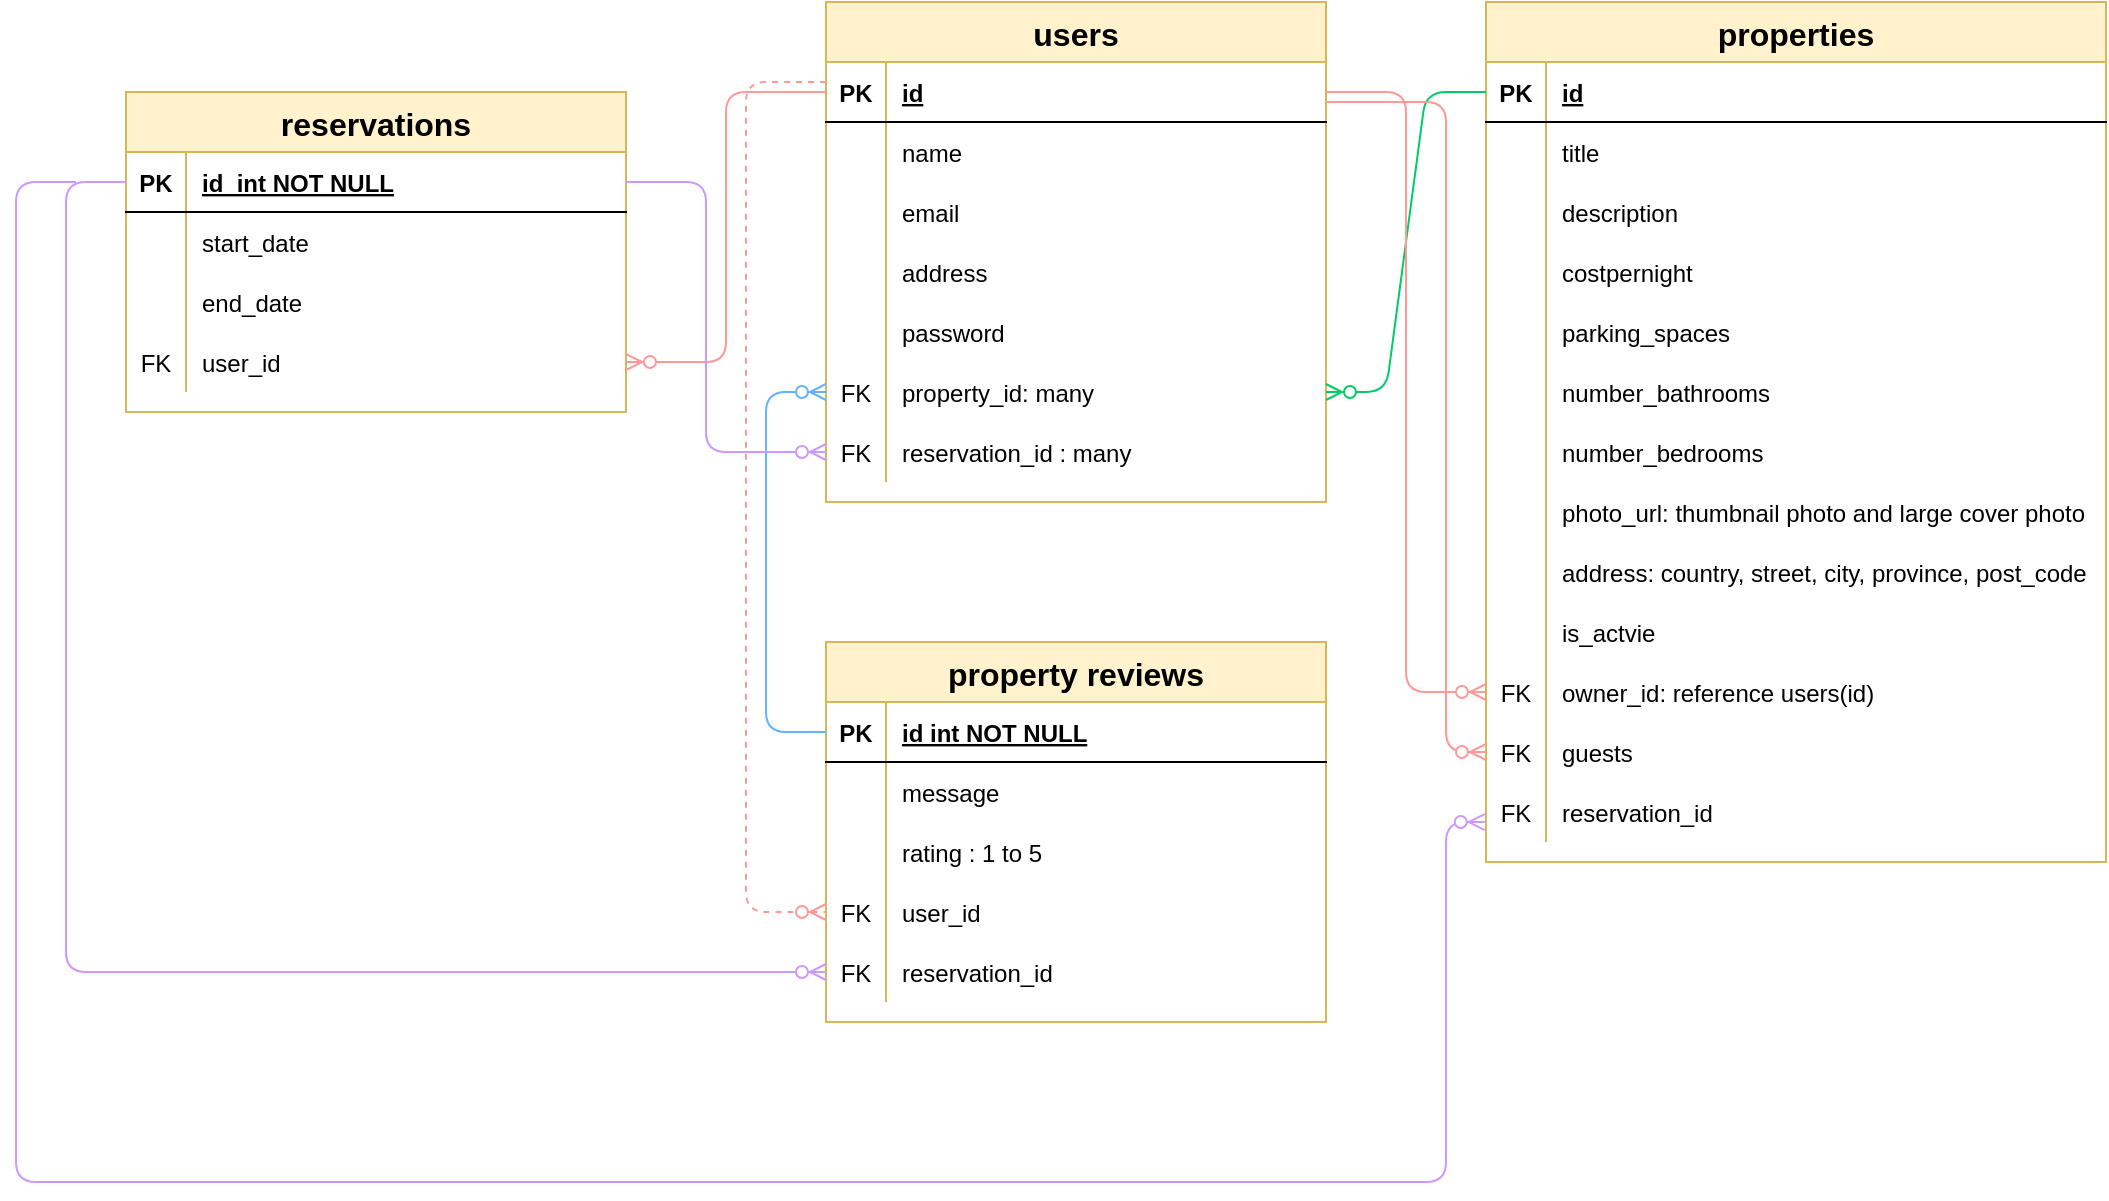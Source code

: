 <mxfile version="14.4.3" type="device"><diagram id="R2lEEEUBdFMjLlhIrx00" name="Page-1"><mxGraphModel dx="2427" dy="1103" grid="1" gridSize="10" guides="1" tooltips="1" connect="1" arrows="1" fold="1" page="1" pageScale="1" pageWidth="850" pageHeight="1100" math="0" shadow="0" extFonts="Permanent Marker^https://fonts.googleapis.com/css?family=Permanent+Marker"><root><mxCell id="0"/><mxCell id="1" parent="0"/><object label="properties" placeholders="1" TEST="TEXT " id="C-vyLk0tnHw3VtMMgP7b-2"><mxCell style="shape=table;startSize=30;container=1;collapsible=1;childLayout=tableLayout;fixedRows=1;rowLines=0;fontStyle=1;align=center;resizeLast=1;fontSize=16;fillColor=#fff2cc;strokeColor=#d6b656;" parent="1" vertex="1"><mxGeometry x="450" y="120" width="310" height="430.0" as="geometry"><mxRectangle x="450" y="120" width="70" height="30" as="alternateBounds"/></mxGeometry></mxCell></object><mxCell id="C-vyLk0tnHw3VtMMgP7b-3" value="" style="shape=partialRectangle;collapsible=0;dropTarget=0;pointerEvents=0;fillColor=none;points=[[0,0.5],[1,0.5]];portConstraint=eastwest;top=0;left=0;right=0;bottom=1;" parent="C-vyLk0tnHw3VtMMgP7b-2" vertex="1"><mxGeometry y="30" width="310" height="30" as="geometry"/></mxCell><mxCell id="C-vyLk0tnHw3VtMMgP7b-4" value="PK" style="shape=partialRectangle;overflow=hidden;connectable=0;fillColor=none;top=0;left=0;bottom=0;right=0;fontStyle=1;" parent="C-vyLk0tnHw3VtMMgP7b-3" vertex="1"><mxGeometry width="30" height="30" as="geometry"/></mxCell><mxCell id="C-vyLk0tnHw3VtMMgP7b-5" value="id" style="shape=partialRectangle;overflow=hidden;connectable=0;fillColor=none;top=0;left=0;bottom=0;right=0;align=left;spacingLeft=6;fontStyle=5;" parent="C-vyLk0tnHw3VtMMgP7b-3" vertex="1"><mxGeometry x="30" width="280" height="30" as="geometry"/></mxCell><mxCell id="C-vyLk0tnHw3VtMMgP7b-6" value="" style="shape=partialRectangle;collapsible=0;dropTarget=0;pointerEvents=0;fillColor=none;points=[[0,0.5],[1,0.5]];portConstraint=eastwest;top=0;left=0;right=0;bottom=0;" parent="C-vyLk0tnHw3VtMMgP7b-2" vertex="1"><mxGeometry y="60" width="310" height="30" as="geometry"/></mxCell><mxCell id="C-vyLk0tnHw3VtMMgP7b-7" value="" style="shape=partialRectangle;overflow=hidden;connectable=0;fillColor=none;top=0;left=0;bottom=0;right=0;" parent="C-vyLk0tnHw3VtMMgP7b-6" vertex="1"><mxGeometry width="30" height="30" as="geometry"/></mxCell><object label="title" zsdcsac="xXSx" id="C-vyLk0tnHw3VtMMgP7b-8"><mxCell style="shape=partialRectangle;overflow=hidden;connectable=0;fillColor=none;top=0;left=0;bottom=0;right=0;align=left;spacingLeft=6;" parent="C-vyLk0tnHw3VtMMgP7b-6" vertex="1"><mxGeometry x="30" width="280" height="30" as="geometry"/></mxCell></object><mxCell id="C-vyLk0tnHw3VtMMgP7b-9" value="" style="shape=partialRectangle;collapsible=0;dropTarget=0;pointerEvents=0;fillColor=none;points=[[0,0.5],[1,0.5]];portConstraint=eastwest;top=0;left=0;right=0;bottom=0;" parent="C-vyLk0tnHw3VtMMgP7b-2" vertex="1"><mxGeometry y="90" width="310" height="30" as="geometry"/></mxCell><mxCell id="C-vyLk0tnHw3VtMMgP7b-10" value="" style="shape=partialRectangle;overflow=hidden;connectable=0;fillColor=none;top=0;left=0;bottom=0;right=0;" parent="C-vyLk0tnHw3VtMMgP7b-9" vertex="1"><mxGeometry width="30" height="30" as="geometry"/></mxCell><mxCell id="C-vyLk0tnHw3VtMMgP7b-11" value="description" style="shape=partialRectangle;overflow=hidden;connectable=0;fillColor=none;top=0;left=0;bottom=0;right=0;align=left;spacingLeft=6;" parent="C-vyLk0tnHw3VtMMgP7b-9" vertex="1"><mxGeometry x="30" width="280" height="30" as="geometry"/></mxCell><mxCell id="Sz5lXrOB1xjZKJLuMuTS-35" style="shape=partialRectangle;collapsible=0;dropTarget=0;pointerEvents=0;fillColor=none;points=[[0,0.5],[1,0.5]];portConstraint=eastwest;top=0;left=0;right=0;bottom=0;" vertex="1" parent="C-vyLk0tnHw3VtMMgP7b-2"><mxGeometry y="120" width="310" height="30" as="geometry"/></mxCell><mxCell id="Sz5lXrOB1xjZKJLuMuTS-36" style="shape=partialRectangle;overflow=hidden;connectable=0;fillColor=none;top=0;left=0;bottom=0;right=0;" vertex="1" parent="Sz5lXrOB1xjZKJLuMuTS-35"><mxGeometry width="30" height="30" as="geometry"/></mxCell><mxCell id="Sz5lXrOB1xjZKJLuMuTS-37" value="costpernight" style="shape=partialRectangle;overflow=hidden;connectable=0;fillColor=none;top=0;left=0;bottom=0;right=0;align=left;spacingLeft=6;" vertex="1" parent="Sz5lXrOB1xjZKJLuMuTS-35"><mxGeometry x="30" width="280" height="30" as="geometry"/></mxCell><mxCell id="Sz5lXrOB1xjZKJLuMuTS-38" style="shape=partialRectangle;collapsible=0;dropTarget=0;pointerEvents=0;fillColor=none;points=[[0,0.5],[1,0.5]];portConstraint=eastwest;top=0;left=0;right=0;bottom=0;" vertex="1" parent="C-vyLk0tnHw3VtMMgP7b-2"><mxGeometry y="150" width="310" height="30" as="geometry"/></mxCell><mxCell id="Sz5lXrOB1xjZKJLuMuTS-39" style="shape=partialRectangle;overflow=hidden;connectable=0;fillColor=none;top=0;left=0;bottom=0;right=0;" vertex="1" parent="Sz5lXrOB1xjZKJLuMuTS-38"><mxGeometry width="30" height="30" as="geometry"/></mxCell><mxCell id="Sz5lXrOB1xjZKJLuMuTS-40" value="parking_spaces" style="shape=partialRectangle;overflow=hidden;connectable=0;fillColor=none;top=0;left=0;bottom=0;right=0;align=left;spacingLeft=6;" vertex="1" parent="Sz5lXrOB1xjZKJLuMuTS-38"><mxGeometry x="30" width="280" height="30" as="geometry"/></mxCell><mxCell id="Sz5lXrOB1xjZKJLuMuTS-41" style="shape=partialRectangle;collapsible=0;dropTarget=0;pointerEvents=0;fillColor=none;points=[[0,0.5],[1,0.5]];portConstraint=eastwest;top=0;left=0;right=0;bottom=0;" vertex="1" parent="C-vyLk0tnHw3VtMMgP7b-2"><mxGeometry y="180" width="310" height="30" as="geometry"/></mxCell><mxCell id="Sz5lXrOB1xjZKJLuMuTS-42" style="shape=partialRectangle;overflow=hidden;connectable=0;fillColor=none;top=0;left=0;bottom=0;right=0;" vertex="1" parent="Sz5lXrOB1xjZKJLuMuTS-41"><mxGeometry width="30" height="30" as="geometry"/></mxCell><mxCell id="Sz5lXrOB1xjZKJLuMuTS-43" value="number_bathrooms" style="shape=partialRectangle;overflow=hidden;connectable=0;fillColor=none;top=0;left=0;bottom=0;right=0;align=left;spacingLeft=6;" vertex="1" parent="Sz5lXrOB1xjZKJLuMuTS-41"><mxGeometry x="30" width="280" height="30" as="geometry"/></mxCell><mxCell id="Sz5lXrOB1xjZKJLuMuTS-44" style="shape=partialRectangle;collapsible=0;dropTarget=0;pointerEvents=0;fillColor=none;points=[[0,0.5],[1,0.5]];portConstraint=eastwest;top=0;left=0;right=0;bottom=0;" vertex="1" parent="C-vyLk0tnHw3VtMMgP7b-2"><mxGeometry y="210" width="310" height="30" as="geometry"/></mxCell><mxCell id="Sz5lXrOB1xjZKJLuMuTS-45" style="shape=partialRectangle;overflow=hidden;connectable=0;fillColor=none;top=0;left=0;bottom=0;right=0;" vertex="1" parent="Sz5lXrOB1xjZKJLuMuTS-44"><mxGeometry width="30" height="30" as="geometry"/></mxCell><mxCell id="Sz5lXrOB1xjZKJLuMuTS-46" value="number_bedrooms" style="shape=partialRectangle;overflow=hidden;connectable=0;fillColor=none;top=0;left=0;bottom=0;right=0;align=left;spacingLeft=6;" vertex="1" parent="Sz5lXrOB1xjZKJLuMuTS-44"><mxGeometry x="30" width="280" height="30" as="geometry"/></mxCell><mxCell id="Sz5lXrOB1xjZKJLuMuTS-47" style="shape=partialRectangle;collapsible=0;dropTarget=0;pointerEvents=0;fillColor=none;points=[[0,0.5],[1,0.5]];portConstraint=eastwest;top=0;left=0;right=0;bottom=0;" vertex="1" parent="C-vyLk0tnHw3VtMMgP7b-2"><mxGeometry y="240" width="310" height="30" as="geometry"/></mxCell><mxCell id="Sz5lXrOB1xjZKJLuMuTS-48" style="shape=partialRectangle;overflow=hidden;connectable=0;fillColor=none;top=0;left=0;bottom=0;right=0;" vertex="1" parent="Sz5lXrOB1xjZKJLuMuTS-47"><mxGeometry width="30" height="30" as="geometry"/></mxCell><mxCell id="Sz5lXrOB1xjZKJLuMuTS-49" value="photo_url: thumbnail photo and large cover photo" style="shape=partialRectangle;overflow=hidden;connectable=0;fillColor=none;top=0;left=0;bottom=0;right=0;align=left;spacingLeft=6;" vertex="1" parent="Sz5lXrOB1xjZKJLuMuTS-47"><mxGeometry x="30" width="280" height="30" as="geometry"/></mxCell><mxCell id="Sz5lXrOB1xjZKJLuMuTS-50" style="shape=partialRectangle;collapsible=0;dropTarget=0;pointerEvents=0;fillColor=none;points=[[0,0.5],[1,0.5]];portConstraint=eastwest;top=0;left=0;right=0;bottom=0;" vertex="1" parent="C-vyLk0tnHw3VtMMgP7b-2"><mxGeometry y="270" width="310" height="30" as="geometry"/></mxCell><mxCell id="Sz5lXrOB1xjZKJLuMuTS-51" style="shape=partialRectangle;overflow=hidden;connectable=0;fillColor=none;top=0;left=0;bottom=0;right=0;" vertex="1" parent="Sz5lXrOB1xjZKJLuMuTS-50"><mxGeometry width="30" height="30" as="geometry"/></mxCell><mxCell id="Sz5lXrOB1xjZKJLuMuTS-52" value="address: country, street, city, province, post_code" style="shape=partialRectangle;overflow=hidden;connectable=0;fillColor=none;top=0;left=0;bottom=0;right=0;align=left;spacingLeft=6;" vertex="1" parent="Sz5lXrOB1xjZKJLuMuTS-50"><mxGeometry x="30" width="280" height="30" as="geometry"/></mxCell><mxCell id="Sz5lXrOB1xjZKJLuMuTS-53" style="shape=partialRectangle;collapsible=0;dropTarget=0;pointerEvents=0;fillColor=none;points=[[0,0.5],[1,0.5]];portConstraint=eastwest;top=0;left=0;right=0;bottom=0;" vertex="1" parent="C-vyLk0tnHw3VtMMgP7b-2"><mxGeometry y="300" width="310" height="30" as="geometry"/></mxCell><mxCell id="Sz5lXrOB1xjZKJLuMuTS-54" style="shape=partialRectangle;overflow=hidden;connectable=0;fillColor=none;top=0;left=0;bottom=0;right=0;" vertex="1" parent="Sz5lXrOB1xjZKJLuMuTS-53"><mxGeometry width="30" height="30" as="geometry"/></mxCell><mxCell id="Sz5lXrOB1xjZKJLuMuTS-55" value="is_actvie" style="shape=partialRectangle;overflow=hidden;connectable=0;fillColor=none;top=0;left=0;bottom=0;right=0;align=left;spacingLeft=6;" vertex="1" parent="Sz5lXrOB1xjZKJLuMuTS-53"><mxGeometry x="30" width="280" height="30" as="geometry"/></mxCell><mxCell id="Sz5lXrOB1xjZKJLuMuTS-56" style="shape=partialRectangle;collapsible=0;dropTarget=0;pointerEvents=0;fillColor=none;points=[[0,0.5],[1,0.5]];portConstraint=eastwest;top=0;left=0;right=0;bottom=0;" vertex="1" parent="C-vyLk0tnHw3VtMMgP7b-2"><mxGeometry y="330" width="310" height="30" as="geometry"/></mxCell><mxCell id="Sz5lXrOB1xjZKJLuMuTS-57" value="FK" style="shape=partialRectangle;overflow=hidden;connectable=0;fillColor=none;top=0;left=0;bottom=0;right=0;" vertex="1" parent="Sz5lXrOB1xjZKJLuMuTS-56"><mxGeometry width="30" height="30" as="geometry"/></mxCell><mxCell id="Sz5lXrOB1xjZKJLuMuTS-58" value="owner_id: reference users(id)" style="shape=partialRectangle;overflow=hidden;connectable=0;fillColor=none;top=0;left=0;bottom=0;right=0;align=left;spacingLeft=6;" vertex="1" parent="Sz5lXrOB1xjZKJLuMuTS-56"><mxGeometry x="30" width="280" height="30" as="geometry"/></mxCell><mxCell id="Sz5lXrOB1xjZKJLuMuTS-74" style="shape=partialRectangle;collapsible=0;dropTarget=0;pointerEvents=0;fillColor=none;points=[[0,0.5],[1,0.5]];portConstraint=eastwest;top=0;left=0;right=0;bottom=0;" vertex="1" parent="C-vyLk0tnHw3VtMMgP7b-2"><mxGeometry y="360" width="310" height="30" as="geometry"/></mxCell><mxCell id="Sz5lXrOB1xjZKJLuMuTS-75" value="FK" style="shape=partialRectangle;overflow=hidden;connectable=0;fillColor=none;top=0;left=0;bottom=0;right=0;" vertex="1" parent="Sz5lXrOB1xjZKJLuMuTS-74"><mxGeometry width="30" height="30" as="geometry"/></mxCell><mxCell id="Sz5lXrOB1xjZKJLuMuTS-76" value="guests" style="shape=partialRectangle;overflow=hidden;connectable=0;fillColor=none;top=0;left=0;bottom=0;right=0;align=left;spacingLeft=6;" vertex="1" parent="Sz5lXrOB1xjZKJLuMuTS-74"><mxGeometry x="30" width="280" height="30" as="geometry"/></mxCell><mxCell id="Sz5lXrOB1xjZKJLuMuTS-90" style="shape=partialRectangle;collapsible=0;dropTarget=0;pointerEvents=0;fillColor=none;points=[[0,0.5],[1,0.5]];portConstraint=eastwest;top=0;left=0;right=0;bottom=0;" vertex="1" parent="C-vyLk0tnHw3VtMMgP7b-2"><mxGeometry y="390" width="310" height="30" as="geometry"/></mxCell><mxCell id="Sz5lXrOB1xjZKJLuMuTS-91" value="FK" style="shape=partialRectangle;overflow=hidden;connectable=0;fillColor=none;top=0;left=0;bottom=0;right=0;" vertex="1" parent="Sz5lXrOB1xjZKJLuMuTS-90"><mxGeometry width="30" height="30" as="geometry"/></mxCell><mxCell id="Sz5lXrOB1xjZKJLuMuTS-92" value="reservation_id" style="shape=partialRectangle;overflow=hidden;connectable=0;fillColor=none;top=0;left=0;bottom=0;right=0;align=left;spacingLeft=6;" vertex="1" parent="Sz5lXrOB1xjZKJLuMuTS-90"><mxGeometry x="30" width="280" height="30" as="geometry"/></mxCell><mxCell id="C-vyLk0tnHw3VtMMgP7b-13" value="reservations" style="shape=table;startSize=30;container=1;collapsible=1;childLayout=tableLayout;fixedRows=1;rowLines=0;fontStyle=1;align=center;resizeLast=1;fontSize=16;fillColor=#fff2cc;strokeColor=#d6b656;" parent="1" vertex="1"><mxGeometry x="-230" y="165" width="250" height="160" as="geometry"/></mxCell><mxCell id="C-vyLk0tnHw3VtMMgP7b-14" value="" style="shape=partialRectangle;collapsible=0;dropTarget=0;pointerEvents=0;fillColor=none;points=[[0,0.5],[1,0.5]];portConstraint=eastwest;top=0;left=0;right=0;bottom=1;" parent="C-vyLk0tnHw3VtMMgP7b-13" vertex="1"><mxGeometry y="30" width="250" height="30" as="geometry"/></mxCell><mxCell id="C-vyLk0tnHw3VtMMgP7b-15" value="PK" style="shape=partialRectangle;overflow=hidden;connectable=0;fillColor=none;top=0;left=0;bottom=0;right=0;fontStyle=1;" parent="C-vyLk0tnHw3VtMMgP7b-14" vertex="1"><mxGeometry width="30" height="30" as="geometry"/></mxCell><mxCell id="C-vyLk0tnHw3VtMMgP7b-16" value="id  int NOT NULL " style="shape=partialRectangle;overflow=hidden;connectable=0;fillColor=none;top=0;left=0;bottom=0;right=0;align=left;spacingLeft=6;fontStyle=5;" parent="C-vyLk0tnHw3VtMMgP7b-14" vertex="1"><mxGeometry x="30" width="220" height="30" as="geometry"/></mxCell><mxCell id="C-vyLk0tnHw3VtMMgP7b-17" value="" style="shape=partialRectangle;collapsible=0;dropTarget=0;pointerEvents=0;fillColor=none;points=[[0,0.5],[1,0.5]];portConstraint=eastwest;top=0;left=0;right=0;bottom=0;" parent="C-vyLk0tnHw3VtMMgP7b-13" vertex="1"><mxGeometry y="60" width="250" height="30" as="geometry"/></mxCell><mxCell id="C-vyLk0tnHw3VtMMgP7b-18" value="" style="shape=partialRectangle;overflow=hidden;connectable=0;fillColor=none;top=0;left=0;bottom=0;right=0;" parent="C-vyLk0tnHw3VtMMgP7b-17" vertex="1"><mxGeometry width="30" height="30" as="geometry"/></mxCell><mxCell id="C-vyLk0tnHw3VtMMgP7b-19" value="start_date" style="shape=partialRectangle;overflow=hidden;connectable=0;fillColor=none;top=0;left=0;bottom=0;right=0;align=left;spacingLeft=6;" parent="C-vyLk0tnHw3VtMMgP7b-17" vertex="1"><mxGeometry x="30" width="220" height="30" as="geometry"/></mxCell><mxCell id="C-vyLk0tnHw3VtMMgP7b-20" value="" style="shape=partialRectangle;collapsible=0;dropTarget=0;pointerEvents=0;fillColor=none;points=[[0,0.5],[1,0.5]];portConstraint=eastwest;top=0;left=0;right=0;bottom=0;" parent="C-vyLk0tnHw3VtMMgP7b-13" vertex="1"><mxGeometry y="90" width="250" height="30" as="geometry"/></mxCell><mxCell id="C-vyLk0tnHw3VtMMgP7b-21" value="" style="shape=partialRectangle;overflow=hidden;connectable=0;fillColor=none;top=0;left=0;bottom=0;right=0;" parent="C-vyLk0tnHw3VtMMgP7b-20" vertex="1"><mxGeometry width="30" height="30" as="geometry"/></mxCell><mxCell id="C-vyLk0tnHw3VtMMgP7b-22" value="end_date" style="shape=partialRectangle;overflow=hidden;connectable=0;fillColor=none;top=0;left=0;bottom=0;right=0;align=left;spacingLeft=6;" parent="C-vyLk0tnHw3VtMMgP7b-20" vertex="1"><mxGeometry x="30" width="220" height="30" as="geometry"/></mxCell><mxCell id="Sz5lXrOB1xjZKJLuMuTS-59" style="shape=partialRectangle;collapsible=0;dropTarget=0;pointerEvents=0;fillColor=none;points=[[0,0.5],[1,0.5]];portConstraint=eastwest;top=0;left=0;right=0;bottom=0;" vertex="1" parent="C-vyLk0tnHw3VtMMgP7b-13"><mxGeometry y="120" width="250" height="30" as="geometry"/></mxCell><mxCell id="Sz5lXrOB1xjZKJLuMuTS-60" value="FK" style="shape=partialRectangle;overflow=hidden;connectable=0;fillColor=none;top=0;left=0;bottom=0;right=0;" vertex="1" parent="Sz5lXrOB1xjZKJLuMuTS-59"><mxGeometry width="30" height="30" as="geometry"/></mxCell><mxCell id="Sz5lXrOB1xjZKJLuMuTS-61" value="user_id" style="shape=partialRectangle;overflow=hidden;connectable=0;fillColor=none;top=0;left=0;bottom=0;right=0;align=left;spacingLeft=6;" vertex="1" parent="Sz5lXrOB1xjZKJLuMuTS-59"><mxGeometry x="30" width="220" height="30" as="geometry"/></mxCell><mxCell id="C-vyLk0tnHw3VtMMgP7b-23" value="users" style="shape=table;startSize=30;container=1;collapsible=1;childLayout=tableLayout;fixedRows=1;rowLines=0;fontStyle=1;align=center;resizeLast=1;fontSize=16;fillColor=#fff2cc;strokeColor=#d6b656;" parent="1" vertex="1"><mxGeometry x="120" y="120" width="250" height="250" as="geometry"/></mxCell><mxCell id="C-vyLk0tnHw3VtMMgP7b-24" value="" style="shape=partialRectangle;collapsible=0;dropTarget=0;pointerEvents=0;fillColor=none;points=[[0,0.5],[1,0.5]];portConstraint=eastwest;top=0;left=0;right=0;bottom=1;" parent="C-vyLk0tnHw3VtMMgP7b-23" vertex="1"><mxGeometry y="30" width="250" height="30" as="geometry"/></mxCell><mxCell id="C-vyLk0tnHw3VtMMgP7b-25" value="PK" style="shape=partialRectangle;overflow=hidden;connectable=0;fillColor=none;top=0;left=0;bottom=0;right=0;fontStyle=1;" parent="C-vyLk0tnHw3VtMMgP7b-24" vertex="1"><mxGeometry width="30" height="30" as="geometry"/></mxCell><mxCell id="C-vyLk0tnHw3VtMMgP7b-26" value="id" style="shape=partialRectangle;overflow=hidden;connectable=0;fillColor=none;top=0;left=0;bottom=0;right=0;align=left;spacingLeft=6;fontStyle=5;" parent="C-vyLk0tnHw3VtMMgP7b-24" vertex="1"><mxGeometry x="30" width="220" height="30" as="geometry"/></mxCell><mxCell id="C-vyLk0tnHw3VtMMgP7b-27" value="" style="shape=partialRectangle;collapsible=0;dropTarget=0;pointerEvents=0;fillColor=none;points=[[0,0.5],[1,0.5]];portConstraint=eastwest;top=0;left=0;right=0;bottom=0;" parent="C-vyLk0tnHw3VtMMgP7b-23" vertex="1"><mxGeometry y="60" width="250" height="30" as="geometry"/></mxCell><mxCell id="C-vyLk0tnHw3VtMMgP7b-28" value="" style="shape=partialRectangle;overflow=hidden;connectable=0;fillColor=none;top=0;left=0;bottom=0;right=0;" parent="C-vyLk0tnHw3VtMMgP7b-27" vertex="1"><mxGeometry width="30" height="30" as="geometry"/></mxCell><mxCell id="C-vyLk0tnHw3VtMMgP7b-29" value="name" style="shape=partialRectangle;overflow=hidden;connectable=0;fillColor=none;top=0;left=0;bottom=0;right=0;align=left;spacingLeft=6;" parent="C-vyLk0tnHw3VtMMgP7b-27" vertex="1"><mxGeometry x="30" width="220" height="30" as="geometry"/></mxCell><mxCell id="Sz5lXrOB1xjZKJLuMuTS-26" style="shape=partialRectangle;collapsible=0;dropTarget=0;pointerEvents=0;fillColor=none;points=[[0,0.5],[1,0.5]];portConstraint=eastwest;top=0;left=0;right=0;bottom=0;" vertex="1" parent="C-vyLk0tnHw3VtMMgP7b-23"><mxGeometry y="90" width="250" height="30" as="geometry"/></mxCell><mxCell id="Sz5lXrOB1xjZKJLuMuTS-27" style="shape=partialRectangle;overflow=hidden;connectable=0;fillColor=none;top=0;left=0;bottom=0;right=0;" vertex="1" parent="Sz5lXrOB1xjZKJLuMuTS-26"><mxGeometry width="30" height="30" as="geometry"/></mxCell><mxCell id="Sz5lXrOB1xjZKJLuMuTS-28" value="email" style="shape=partialRectangle;overflow=hidden;connectable=0;fillColor=none;top=0;left=0;bottom=0;right=0;align=left;spacingLeft=6;" vertex="1" parent="Sz5lXrOB1xjZKJLuMuTS-26"><mxGeometry x="30" width="220" height="30" as="geometry"/></mxCell><mxCell id="Sz5lXrOB1xjZKJLuMuTS-29" style="shape=partialRectangle;collapsible=0;dropTarget=0;pointerEvents=0;fillColor=none;points=[[0,0.5],[1,0.5]];portConstraint=eastwest;top=0;left=0;right=0;bottom=0;" vertex="1" parent="C-vyLk0tnHw3VtMMgP7b-23"><mxGeometry y="120" width="250" height="30" as="geometry"/></mxCell><mxCell id="Sz5lXrOB1xjZKJLuMuTS-30" style="shape=partialRectangle;overflow=hidden;connectable=0;fillColor=none;top=0;left=0;bottom=0;right=0;" vertex="1" parent="Sz5lXrOB1xjZKJLuMuTS-29"><mxGeometry width="30" height="30" as="geometry"/></mxCell><mxCell id="Sz5lXrOB1xjZKJLuMuTS-31" value="address" style="shape=partialRectangle;overflow=hidden;connectable=0;fillColor=none;top=0;left=0;bottom=0;right=0;align=left;spacingLeft=6;" vertex="1" parent="Sz5lXrOB1xjZKJLuMuTS-29"><mxGeometry x="30" width="220" height="30" as="geometry"/></mxCell><mxCell id="Sz5lXrOB1xjZKJLuMuTS-32" style="shape=partialRectangle;collapsible=0;dropTarget=0;pointerEvents=0;fillColor=none;points=[[0,0.5],[1,0.5]];portConstraint=eastwest;top=0;left=0;right=0;bottom=0;" vertex="1" parent="C-vyLk0tnHw3VtMMgP7b-23"><mxGeometry y="150" width="250" height="30" as="geometry"/></mxCell><mxCell id="Sz5lXrOB1xjZKJLuMuTS-33" style="shape=partialRectangle;overflow=hidden;connectable=0;fillColor=none;top=0;left=0;bottom=0;right=0;" vertex="1" parent="Sz5lXrOB1xjZKJLuMuTS-32"><mxGeometry width="30" height="30" as="geometry"/></mxCell><mxCell id="Sz5lXrOB1xjZKJLuMuTS-34" value="password" style="shape=partialRectangle;overflow=hidden;connectable=0;fillColor=none;top=0;left=0;bottom=0;right=0;align=left;spacingLeft=6;" vertex="1" parent="Sz5lXrOB1xjZKJLuMuTS-32"><mxGeometry x="30" width="220" height="30" as="geometry"/></mxCell><mxCell id="Sz5lXrOB1xjZKJLuMuTS-68" style="shape=partialRectangle;collapsible=0;dropTarget=0;pointerEvents=0;fillColor=none;points=[[0,0.5],[1,0.5]];portConstraint=eastwest;top=0;left=0;right=0;bottom=0;" vertex="1" parent="C-vyLk0tnHw3VtMMgP7b-23"><mxGeometry y="180" width="250" height="30" as="geometry"/></mxCell><mxCell id="Sz5lXrOB1xjZKJLuMuTS-69" value="FK" style="shape=partialRectangle;overflow=hidden;connectable=0;fillColor=none;top=0;left=0;bottom=0;right=0;" vertex="1" parent="Sz5lXrOB1xjZKJLuMuTS-68"><mxGeometry width="30" height="30" as="geometry"/></mxCell><mxCell id="Sz5lXrOB1xjZKJLuMuTS-70" value="property_id: many" style="shape=partialRectangle;overflow=hidden;connectable=0;fillColor=none;top=0;left=0;bottom=0;right=0;align=left;spacingLeft=6;" vertex="1" parent="Sz5lXrOB1xjZKJLuMuTS-68"><mxGeometry x="30" width="220" height="30" as="geometry"/></mxCell><mxCell id="Sz5lXrOB1xjZKJLuMuTS-71" style="shape=partialRectangle;collapsible=0;dropTarget=0;pointerEvents=0;fillColor=none;points=[[0,0.5],[1,0.5]];portConstraint=eastwest;top=0;left=0;right=0;bottom=0;" vertex="1" parent="C-vyLk0tnHw3VtMMgP7b-23"><mxGeometry y="210" width="250" height="30" as="geometry"/></mxCell><mxCell id="Sz5lXrOB1xjZKJLuMuTS-72" value="FK" style="shape=partialRectangle;overflow=hidden;connectable=0;fillColor=none;top=0;left=0;bottom=0;right=0;" vertex="1" parent="Sz5lXrOB1xjZKJLuMuTS-71"><mxGeometry width="30" height="30" as="geometry"/></mxCell><mxCell id="Sz5lXrOB1xjZKJLuMuTS-73" value="reservation_id : many" style="shape=partialRectangle;overflow=hidden;connectable=0;fillColor=none;top=0;left=0;bottom=0;right=0;align=left;spacingLeft=6;" vertex="1" parent="Sz5lXrOB1xjZKJLuMuTS-71"><mxGeometry x="30" width="220" height="30" as="geometry"/></mxCell><mxCell id="Sz5lXrOB1xjZKJLuMuTS-16" value="property reviews" style="shape=table;startSize=30;container=1;collapsible=1;childLayout=tableLayout;fixedRows=1;rowLines=0;fontStyle=1;align=center;resizeLast=1;fontSize=16;fillColor=#fff2cc;strokeColor=#d6b656;" vertex="1" parent="1"><mxGeometry x="120" y="440" width="250" height="190" as="geometry"/></mxCell><mxCell id="Sz5lXrOB1xjZKJLuMuTS-17" value="" style="shape=partialRectangle;collapsible=0;dropTarget=0;pointerEvents=0;fillColor=none;points=[[0,0.5],[1,0.5]];portConstraint=eastwest;top=0;left=0;right=0;bottom=1;" vertex="1" parent="Sz5lXrOB1xjZKJLuMuTS-16"><mxGeometry y="30" width="250" height="30" as="geometry"/></mxCell><mxCell id="Sz5lXrOB1xjZKJLuMuTS-18" value="PK" style="shape=partialRectangle;overflow=hidden;connectable=0;fillColor=none;top=0;left=0;bottom=0;right=0;fontStyle=1;" vertex="1" parent="Sz5lXrOB1xjZKJLuMuTS-17"><mxGeometry width="30" height="30" as="geometry"/></mxCell><mxCell id="Sz5lXrOB1xjZKJLuMuTS-19" value="id int NOT NULL " style="shape=partialRectangle;overflow=hidden;connectable=0;fillColor=none;top=0;left=0;bottom=0;right=0;align=left;spacingLeft=6;fontStyle=5;" vertex="1" parent="Sz5lXrOB1xjZKJLuMuTS-17"><mxGeometry x="30" width="220" height="30" as="geometry"/></mxCell><mxCell id="Sz5lXrOB1xjZKJLuMuTS-20" value="" style="shape=partialRectangle;collapsible=0;dropTarget=0;pointerEvents=0;fillColor=none;points=[[0,0.5],[1,0.5]];portConstraint=eastwest;top=0;left=0;right=0;bottom=0;" vertex="1" parent="Sz5lXrOB1xjZKJLuMuTS-16"><mxGeometry y="60" width="250" height="30" as="geometry"/></mxCell><mxCell id="Sz5lXrOB1xjZKJLuMuTS-21" value="" style="shape=partialRectangle;overflow=hidden;connectable=0;fillColor=none;top=0;left=0;bottom=0;right=0;" vertex="1" parent="Sz5lXrOB1xjZKJLuMuTS-20"><mxGeometry width="30" height="30" as="geometry"/></mxCell><mxCell id="Sz5lXrOB1xjZKJLuMuTS-22" value="message" style="shape=partialRectangle;overflow=hidden;connectable=0;fillColor=none;top=0;left=0;bottom=0;right=0;align=left;spacingLeft=6;" vertex="1" parent="Sz5lXrOB1xjZKJLuMuTS-20"><mxGeometry x="30" width="220" height="30" as="geometry"/></mxCell><mxCell id="Sz5lXrOB1xjZKJLuMuTS-23" value="" style="shape=partialRectangle;collapsible=0;dropTarget=0;pointerEvents=0;fillColor=none;points=[[0,0.5],[1,0.5]];portConstraint=eastwest;top=0;left=0;right=0;bottom=0;" vertex="1" parent="Sz5lXrOB1xjZKJLuMuTS-16"><mxGeometry y="90" width="250" height="30" as="geometry"/></mxCell><mxCell id="Sz5lXrOB1xjZKJLuMuTS-24" value="" style="shape=partialRectangle;overflow=hidden;connectable=0;fillColor=none;top=0;left=0;bottom=0;right=0;" vertex="1" parent="Sz5lXrOB1xjZKJLuMuTS-23"><mxGeometry width="30" height="30" as="geometry"/></mxCell><mxCell id="Sz5lXrOB1xjZKJLuMuTS-25" value="rating : 1 to 5" style="shape=partialRectangle;overflow=hidden;connectable=0;fillColor=none;top=0;left=0;bottom=0;right=0;align=left;spacingLeft=6;" vertex="1" parent="Sz5lXrOB1xjZKJLuMuTS-23"><mxGeometry x="30" width="220" height="30" as="geometry"/></mxCell><mxCell id="Sz5lXrOB1xjZKJLuMuTS-62" style="shape=partialRectangle;collapsible=0;dropTarget=0;pointerEvents=0;fillColor=none;points=[[0,0.5],[1,0.5]];portConstraint=eastwest;top=0;left=0;right=0;bottom=0;" vertex="1" parent="Sz5lXrOB1xjZKJLuMuTS-16"><mxGeometry y="120" width="250" height="30" as="geometry"/></mxCell><mxCell id="Sz5lXrOB1xjZKJLuMuTS-63" value="FK" style="shape=partialRectangle;overflow=hidden;connectable=0;fillColor=none;top=0;left=0;bottom=0;right=0;" vertex="1" parent="Sz5lXrOB1xjZKJLuMuTS-62"><mxGeometry width="30" height="30" as="geometry"/></mxCell><mxCell id="Sz5lXrOB1xjZKJLuMuTS-64" value="user_id" style="shape=partialRectangle;overflow=hidden;connectable=0;fillColor=none;top=0;left=0;bottom=0;right=0;align=left;spacingLeft=6;" vertex="1" parent="Sz5lXrOB1xjZKJLuMuTS-62"><mxGeometry x="30" width="220" height="30" as="geometry"/></mxCell><mxCell id="Sz5lXrOB1xjZKJLuMuTS-65" style="shape=partialRectangle;collapsible=0;dropTarget=0;pointerEvents=0;fillColor=none;points=[[0,0.5],[1,0.5]];portConstraint=eastwest;top=0;left=0;right=0;bottom=0;" vertex="1" parent="Sz5lXrOB1xjZKJLuMuTS-16"><mxGeometry y="150" width="250" height="30" as="geometry"/></mxCell><mxCell id="Sz5lXrOB1xjZKJLuMuTS-66" value="FK" style="shape=partialRectangle;overflow=hidden;connectable=0;fillColor=none;top=0;left=0;bottom=0;right=0;" vertex="1" parent="Sz5lXrOB1xjZKJLuMuTS-65"><mxGeometry width="30" height="30" as="geometry"/></mxCell><mxCell id="Sz5lXrOB1xjZKJLuMuTS-67" value="reservation_id" style="shape=partialRectangle;overflow=hidden;connectable=0;fillColor=none;top=0;left=0;bottom=0;right=0;align=left;spacingLeft=6;" vertex="1" parent="Sz5lXrOB1xjZKJLuMuTS-65"><mxGeometry x="30" width="220" height="30" as="geometry"/></mxCell><mxCell id="Sz5lXrOB1xjZKJLuMuTS-78" value="" style="edgeStyle=entityRelationEdgeStyle;fontSize=12;html=1;endArrow=ERzeroToMany;endFill=1;entryX=1;entryY=0.5;entryDx=0;entryDy=0;exitX=0;exitY=0.5;exitDx=0;exitDy=0;fontColor=#FFB570;strokeColor=#00CC66;" edge="1" parent="1" source="C-vyLk0tnHw3VtMMgP7b-3" target="Sz5lXrOB1xjZKJLuMuTS-68"><mxGeometry width="100" height="100" relative="1" as="geometry"><mxPoint x="390" y="250" as="sourcePoint"/><mxPoint x="490" y="150" as="targetPoint"/></mxGeometry></mxCell><mxCell id="Sz5lXrOB1xjZKJLuMuTS-83" value="" style="fontSize=12;html=1;endArrow=ERzeroToMany;endFill=1;exitX=0;exitY=0.5;exitDx=0;exitDy=0;entryX=0;entryY=0.5;entryDx=0;entryDy=0;edgeStyle=orthogonalEdgeStyle;fillColor=#e1d5e7;strokeColor=#66B2FF;" edge="1" parent="1" source="Sz5lXrOB1xjZKJLuMuTS-17" target="Sz5lXrOB1xjZKJLuMuTS-68"><mxGeometry width="100" height="100" relative="1" as="geometry"><mxPoint x="110" y="480" as="sourcePoint"/><mxPoint x="210" y="380" as="targetPoint"/><Array as="points"><mxPoint x="90" y="485"/><mxPoint x="90" y="315"/></Array></mxGeometry></mxCell><mxCell id="Sz5lXrOB1xjZKJLuMuTS-84" value="" style="fontSize=12;html=1;endArrow=ERzeroToMany;endFill=1;strokeColor=#FF9999;edgeStyle=elbowEdgeStyle;exitX=0;exitY=0.5;exitDx=0;exitDy=0;" edge="1" parent="1" source="C-vyLk0tnHw3VtMMgP7b-24"><mxGeometry width="100" height="100" relative="1" as="geometry"><mxPoint x="90" y="190" as="sourcePoint"/><mxPoint x="20" y="300" as="targetPoint"/></mxGeometry></mxCell><mxCell id="Sz5lXrOB1xjZKJLuMuTS-85" value="" style="fontSize=12;html=1;endArrow=ERzeroToMany;endFill=1;edgeStyle=elbowEdgeStyle;exitX=1;exitY=0.5;exitDx=0;exitDy=0;strokeColor=#CC99FF;" edge="1" parent="1" source="C-vyLk0tnHw3VtMMgP7b-14" target="Sz5lXrOB1xjZKJLuMuTS-71"><mxGeometry width="100" height="100" relative="1" as="geometry"><mxPoint x="130" y="175" as="sourcePoint"/><mxPoint x="30" y="310" as="targetPoint"/><Array as="points"><mxPoint x="60" y="320"/></Array></mxGeometry></mxCell><mxCell id="Sz5lXrOB1xjZKJLuMuTS-86" value="" style="fontSize=12;html=1;endArrow=ERzeroToMany;endFill=1;exitX=0;exitY=0.5;exitDx=0;exitDy=0;edgeStyle=orthogonalEdgeStyle;fillColor=#e1d5e7;entryX=0;entryY=0.5;entryDx=0;entryDy=0;dashed=1;strokeColor=#FF9999;" edge="1" parent="1" target="Sz5lXrOB1xjZKJLuMuTS-62"><mxGeometry width="100" height="100" relative="1" as="geometry"><mxPoint x="120" y="160.0" as="sourcePoint"/><mxPoint x="120" y="330.0" as="targetPoint"/><Array as="points"><mxPoint x="80" y="160"/><mxPoint x="80" y="575"/></Array></mxGeometry></mxCell><mxCell id="Sz5lXrOB1xjZKJLuMuTS-87" value="" style="fontSize=12;html=1;endArrow=ERzeroToMany;endFill=1;exitX=0;exitY=0.5;exitDx=0;exitDy=0;entryX=0;entryY=0.5;entryDx=0;entryDy=0;edgeStyle=orthogonalEdgeStyle;fillColor=#e1d5e7;strokeColor=#CC99FF;" edge="1" parent="1" target="Sz5lXrOB1xjZKJLuMuTS-65"><mxGeometry width="100" height="100" relative="1" as="geometry"><mxPoint x="-230" y="210.0" as="sourcePoint"/><mxPoint x="-230" y="380" as="targetPoint"/><Array as="points"><mxPoint x="-260" y="210"/><mxPoint x="-260" y="605"/></Array></mxGeometry></mxCell><mxCell id="Sz5lXrOB1xjZKJLuMuTS-89" value="" style="fontSize=12;html=1;endArrow=ERzeroToMany;endFill=1;strokeColor=#FF9999;edgeStyle=elbowEdgeStyle;exitX=1;exitY=0.5;exitDx=0;exitDy=0;entryX=0;entryY=0.5;entryDx=0;entryDy=0;" edge="1" parent="1" source="C-vyLk0tnHw3VtMMgP7b-24" target="Sz5lXrOB1xjZKJLuMuTS-56"><mxGeometry width="100" height="100" relative="1" as="geometry"><mxPoint x="360" y="190" as="sourcePoint"/><mxPoint x="260" y="325" as="targetPoint"/></mxGeometry></mxCell><mxCell id="Sz5lXrOB1xjZKJLuMuTS-93" value="" style="fontSize=12;html=1;endArrow=ERzeroToMany;endFill=1;strokeColor=#FF9999;edgeStyle=elbowEdgeStyle;entryX=0;entryY=0.5;entryDx=0;entryDy=0;" edge="1" parent="1" target="Sz5lXrOB1xjZKJLuMuTS-74"><mxGeometry width="100" height="100" relative="1" as="geometry"><mxPoint x="370" y="170" as="sourcePoint"/><mxPoint x="460" y="475.0" as="targetPoint"/><Array as="points"><mxPoint x="430" y="495"/><mxPoint x="430" y="310"/></Array></mxGeometry></mxCell><mxCell id="Sz5lXrOB1xjZKJLuMuTS-94" value="" style="fontSize=12;html=1;endArrow=ERzeroToMany;endFill=1;exitX=0;exitY=0.5;exitDx=0;exitDy=0;edgeStyle=orthogonalEdgeStyle;fillColor=#e1d5e7;strokeColor=#CC99FF;entryX=-0.002;entryY=0.668;entryDx=0;entryDy=0;entryPerimeter=0;" edge="1" parent="1" target="Sz5lXrOB1xjZKJLuMuTS-90"><mxGeometry width="100" height="100" relative="1" as="geometry"><mxPoint x="-255.0" y="210" as="sourcePoint"/><mxPoint x="425" y="530" as="targetPoint"/><Array as="points"><mxPoint x="-285" y="210"/><mxPoint x="-285" y="710"/><mxPoint x="430" y="710"/><mxPoint x="430" y="530"/></Array></mxGeometry></mxCell></root></mxGraphModel></diagram></mxfile>